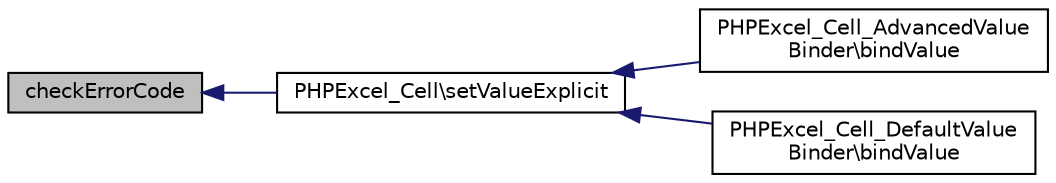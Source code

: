 digraph "checkErrorCode"
{
  edge [fontname="Helvetica",fontsize="10",labelfontname="Helvetica",labelfontsize="10"];
  node [fontname="Helvetica",fontsize="10",shape=record];
  rankdir="LR";
  Node1 [label="checkErrorCode",height=0.2,width=0.4,color="black", fillcolor="grey75", style="filled", fontcolor="black"];
  Node1 -> Node2 [dir="back",color="midnightblue",fontsize="10",style="solid",fontname="Helvetica"];
  Node2 [label="PHPExcel_Cell\\setValueExplicit",height=0.2,width=0.4,color="black", fillcolor="white", style="filled",URL="$class_p_h_p_excel___cell.html#a224ee802980c18ab720106bfbaa9fa67"];
  Node2 -> Node3 [dir="back",color="midnightblue",fontsize="10",style="solid",fontname="Helvetica"];
  Node3 [label="PHPExcel_Cell_AdvancedValue\lBinder\\bindValue",height=0.2,width=0.4,color="black", fillcolor="white", style="filled",URL="$class_p_h_p_excel___cell___advanced_value_binder.html#a39b388668f7555fba29bd979a6ed9dc4"];
  Node2 -> Node4 [dir="back",color="midnightblue",fontsize="10",style="solid",fontname="Helvetica"];
  Node4 [label="PHPExcel_Cell_DefaultValue\lBinder\\bindValue",height=0.2,width=0.4,color="black", fillcolor="white", style="filled",URL="$class_p_h_p_excel___cell___default_value_binder.html#a39b388668f7555fba29bd979a6ed9dc4"];
}
